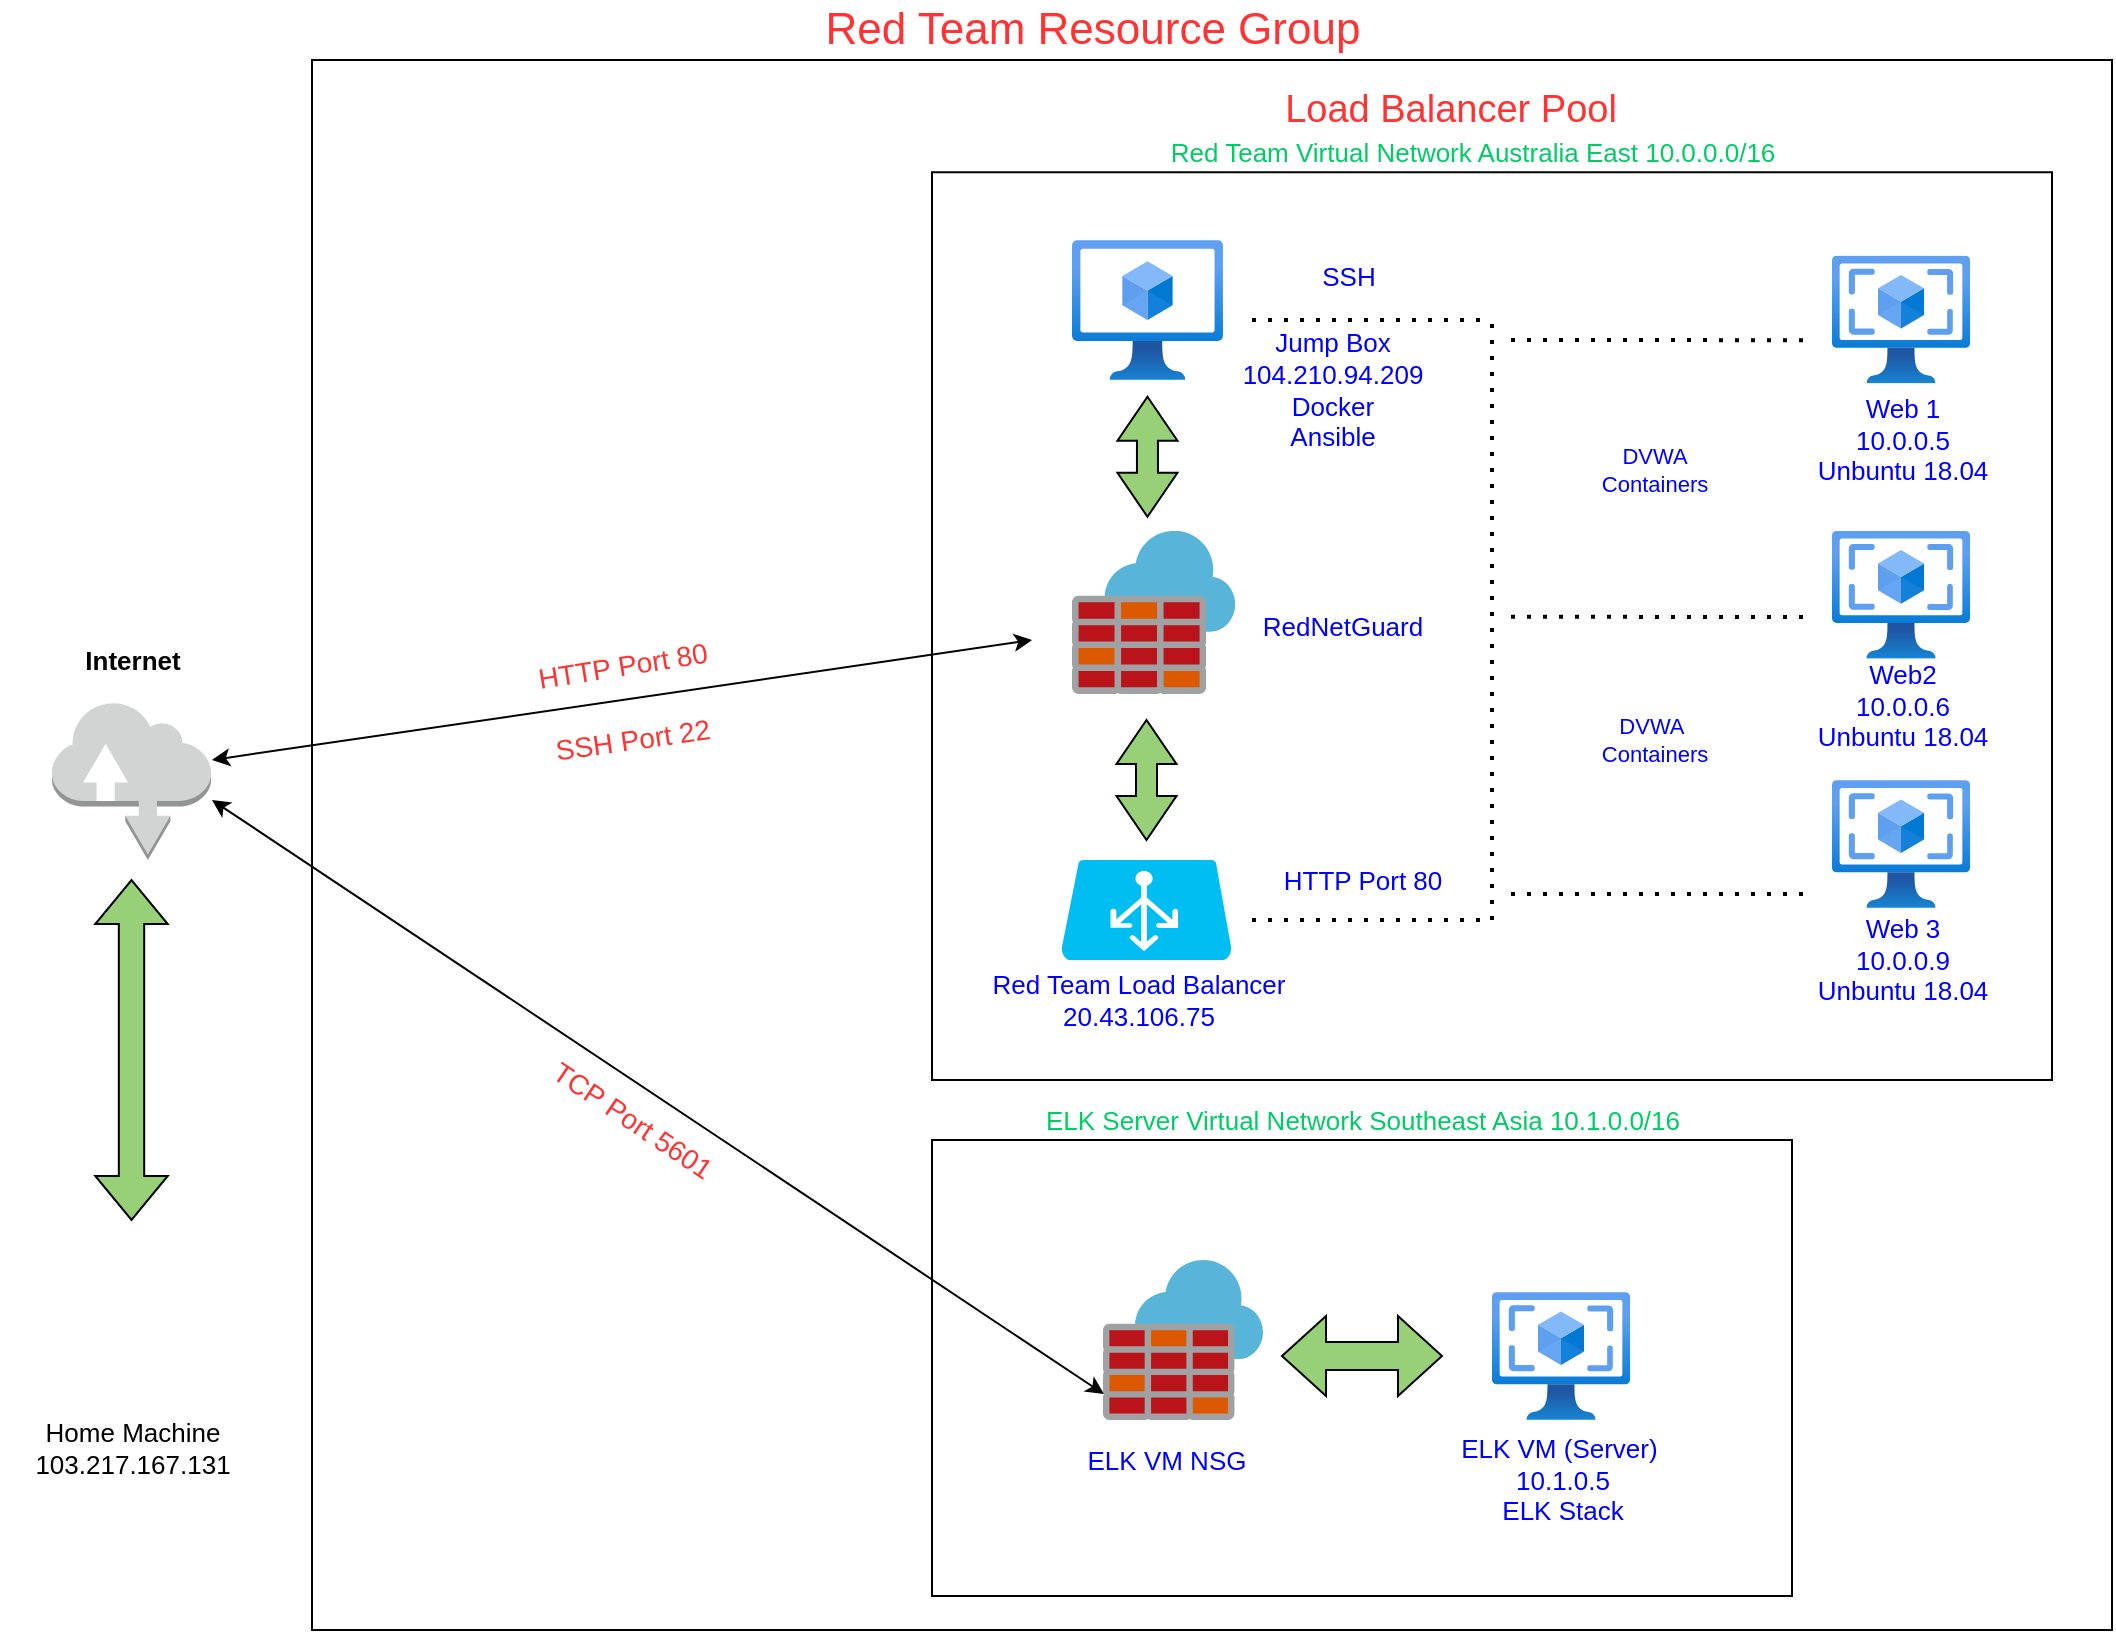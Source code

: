 <mxfile version="14.4.4" type="google"><diagram id="K_TPAGglpkHFmGP4oQJs" name="Page-1"><mxGraphModel dx="946" dy="645" grid="1" gridSize="10" guides="1" tooltips="1" connect="1" arrows="1" fold="1" page="1" pageScale="1" pageWidth="1100" pageHeight="850" math="0" shadow="0"><root><mxCell id="0"/><mxCell id="1" parent="0"/><mxCell id="omlJ0Vw7WKuazikTBxef-4" value="" style="whiteSpace=wrap;html=1;" parent="1" vertex="1"><mxGeometry x="160" y="40" width="900" height="785" as="geometry"/></mxCell><mxCell id="omlJ0Vw7WKuazikTBxef-5" value="" style="whiteSpace=wrap;html=1;" parent="1" vertex="1"><mxGeometry x="470" y="96.13" width="560" height="453.87" as="geometry"/></mxCell><mxCell id="omlJ0Vw7WKuazikTBxef-6" value="" style="whiteSpace=wrap;html=1;" parent="1" vertex="1"><mxGeometry x="470" y="580" width="430" height="228" as="geometry"/></mxCell><mxCell id="omlJ0Vw7WKuazikTBxef-7" value="" style="aspect=fixed;html=1;points=[];align=center;image;fontSize=12;image=img/lib/azure2/compute/OS_Images_Classic.svg;" parent="1" vertex="1"><mxGeometry x="920" y="137.75" width="69" height="64" as="geometry"/></mxCell><mxCell id="omlJ0Vw7WKuazikTBxef-8" value="" style="aspect=fixed;html=1;points=[];align=center;image;fontSize=12;image=img/lib/azure2/compute/OS_Images_Classic.svg;" parent="1" vertex="1"><mxGeometry x="750" y="656" width="69" height="64" as="geometry"/></mxCell><mxCell id="omlJ0Vw7WKuazikTBxef-9" value="" style="aspect=fixed;html=1;points=[];align=center;image;fontSize=12;image=img/lib/azure2/compute/OS_Images_Classic.svg;" parent="1" vertex="1"><mxGeometry x="920" y="275.32" width="69" height="64" as="geometry"/></mxCell><mxCell id="omlJ0Vw7WKuazikTBxef-11" value="" style="aspect=fixed;html=1;points=[];align=center;image;fontSize=12;image=img/lib/azure2/compute/OS_Images_Classic.svg;" parent="1" vertex="1"><mxGeometry x="920" y="400" width="69" height="64" as="geometry"/></mxCell><mxCell id="omlJ0Vw7WKuazikTBxef-12" value="" style="aspect=fixed;html=1;points=[];align=center;image;fontSize=12;image=img/lib/azure2/compute/Virtual_Machines_Classic.svg;" parent="1" vertex="1"><mxGeometry x="540" y="130" width="75.47" height="70" as="geometry"/></mxCell><mxCell id="omlJ0Vw7WKuazikTBxef-13" value="" style="outlineConnect=0;dashed=0;verticalLabelPosition=bottom;verticalAlign=top;align=center;html=1;shape=mxgraph.aws3.internet;fillColor=#D2D3D3;gradientColor=none;" parent="1" vertex="1"><mxGeometry x="30.01" y="360.5" width="79.5" height="79.5" as="geometry"/></mxCell><mxCell id="omlJ0Vw7WKuazikTBxef-14" value="" style="shape=image;html=1;verticalAlign=top;verticalLabelPosition=bottom;labelBackgroundColor=#ffffff;imageAspect=0;aspect=fixed;image=https://cdn0.iconfinder.com/data/icons/devices-42/512/Macbook-128.png" parent="1" vertex="1"><mxGeometry x="4.76" y="615" width="130" height="130" as="geometry"/></mxCell><mxCell id="omlJ0Vw7WKuazikTBxef-15" value="" style="aspect=fixed;html=1;points=[];align=center;image;fontSize=12;image=img/lib/mscae/Azure_Firewall.svg;" parent="1" vertex="1"><mxGeometry x="540" y="275.32" width="81.62" height="81.62" as="geometry"/></mxCell><mxCell id="omlJ0Vw7WKuazikTBxef-16" value="" style="verticalLabelPosition=bottom;html=1;verticalAlign=top;align=center;strokeColor=none;fillColor=#00BEF2;shape=mxgraph.azure.azure_load_balancer;" parent="1" vertex="1"><mxGeometry x="534.5" y="440" width="85.5" height="50" as="geometry"/></mxCell><mxCell id="omlJ0Vw7WKuazikTBxef-18" value="" style="aspect=fixed;html=1;points=[];align=center;image;fontSize=12;image=img/lib/mscae/Azure_Firewall.svg;" parent="1" vertex="1"><mxGeometry x="555.5" y="640" width="80" height="80" as="geometry"/></mxCell><mxCell id="omlJ0Vw7WKuazikTBxef-32" value="" style="html=1;shadow=0;dashed=0;align=center;verticalAlign=middle;shape=mxgraph.arrows2.twoWayArrow;dy=0.65;dx=22;direction=south;fillColor=#97D077;" parent="1" vertex="1"><mxGeometry x="562.73" y="208.38" width="30" height="60" as="geometry"/></mxCell><mxCell id="omlJ0Vw7WKuazikTBxef-34" value="" style="html=1;shadow=0;dashed=0;align=center;verticalAlign=middle;shape=mxgraph.arrows2.twoWayArrow;dy=0.65;dx=22;direction=south;fillColor=#97D077;" parent="1" vertex="1"><mxGeometry x="562.25" y="370" width="30" height="60" as="geometry"/></mxCell><mxCell id="omlJ0Vw7WKuazikTBxef-35" value="" style="html=1;shadow=0;dashed=0;align=center;verticalAlign=middle;shape=mxgraph.arrows2.twoWayArrow;dy=0.65;dx=22;fillColor=#97D077;" parent="1" vertex="1"><mxGeometry x="645" y="668" width="80" height="40" as="geometry"/></mxCell><mxCell id="omlJ0Vw7WKuazikTBxef-36" value="" style="html=1;shadow=0;dashed=0;align=center;verticalAlign=middle;shape=mxgraph.arrows2.twoWayArrow;dy=0.65;dx=22;fillColor=#97D077;direction=south;" parent="1" vertex="1"><mxGeometry x="51.63" y="450" width="36.25" height="170" as="geometry"/></mxCell><mxCell id="omlJ0Vw7WKuazikTBxef-38" value="" style="endArrow=none;dashed=1;html=1;dashPattern=1 3;strokeWidth=2;" parent="1" edge="1"><mxGeometry width="50" height="50" relative="1" as="geometry"><mxPoint x="630" y="170" as="sourcePoint"/><mxPoint x="750" y="170" as="targetPoint"/></mxGeometry></mxCell><mxCell id="omlJ0Vw7WKuazikTBxef-40" value="" style="endArrow=none;dashed=1;html=1;dashPattern=1 3;strokeWidth=2;" parent="1" edge="1"><mxGeometry width="50" height="50" relative="1" as="geometry"><mxPoint x="750" y="470" as="sourcePoint"/><mxPoint x="750" y="170" as="targetPoint"/></mxGeometry></mxCell><mxCell id="omlJ0Vw7WKuazikTBxef-50" value="" style="endArrow=classic;startArrow=classic;html=1;" parent="1" edge="1"><mxGeometry width="50" height="50" relative="1" as="geometry"><mxPoint x="110" y="390" as="sourcePoint"/><mxPoint x="520" y="330" as="targetPoint"/></mxGeometry></mxCell><mxCell id="omlJ0Vw7WKuazikTBxef-51" value="" style="endArrow=classic;startArrow=classic;html=1;entryX=0.006;entryY=0.838;entryDx=0;entryDy=0;entryPerimeter=0;" parent="1" target="omlJ0Vw7WKuazikTBxef-18" edge="1"><mxGeometry width="50" height="50" relative="1" as="geometry"><mxPoint x="110" y="410" as="sourcePoint"/><mxPoint x="320" y="510" as="targetPoint"/></mxGeometry></mxCell><mxCell id="omlJ0Vw7WKuazikTBxef-52" value="Internet" style="text;html=1;resizable=0;autosize=1;align=center;verticalAlign=middle;points=[];fillColor=none;strokeColor=none;rounded=0;fontStyle=1;fontSize=13;" parent="1" vertex="1"><mxGeometry x="39.76" y="330" width="60" height="20" as="geometry"/></mxCell><mxCell id="omlJ0Vw7WKuazikTBxef-53" value="Home Machine&lt;br&gt;103.217.167.131" style="text;html=1;resizable=0;autosize=1;align=center;verticalAlign=middle;points=[];fillColor=none;strokeColor=none;rounded=0;fontSize=13;" parent="1" vertex="1"><mxGeometry x="14.76" y="714" width="110" height="40" as="geometry"/></mxCell><mxCell id="omlJ0Vw7WKuazikTBxef-54" value="Red Team Resource Group" style="text;html=1;resizable=0;autosize=1;align=center;verticalAlign=middle;points=[];fillColor=none;strokeColor=none;rounded=0;fontSize=22;fontColor=#FF3333;" parent="1" vertex="1"><mxGeometry x="410" y="10" width="280" height="30" as="geometry"/></mxCell><mxCell id="omlJ0Vw7WKuazikTBxef-57" value="Red Team Load Balancer&lt;br style=&quot;font-size: 13px;&quot;&gt;20.43.106.75" style="text;html=1;resizable=0;autosize=1;align=center;verticalAlign=middle;points=[];fillColor=none;strokeColor=none;rounded=0;fontSize=13;fontColor=#0000FF;" parent="1" vertex="1"><mxGeometry x="493.25" y="490" width="160" height="40" as="geometry"/></mxCell><mxCell id="omlJ0Vw7WKuazikTBxef-60" value="" style="endArrow=none;dashed=1;html=1;dashPattern=1 3;strokeWidth=2;fontSize=14;fontColor=#FF3333;" parent="1" edge="1"><mxGeometry width="50" height="50" relative="1" as="geometry"><mxPoint x="630" y="470" as="sourcePoint"/><mxPoint x="750" y="470" as="targetPoint"/></mxGeometry></mxCell><mxCell id="omlJ0Vw7WKuazikTBxef-61" value="" style="endArrow=none;dashed=1;html=1;dashPattern=1 3;strokeWidth=2;fontSize=14;fontColor=#FF3333;entryX=0.786;entryY=0.185;entryDx=0;entryDy=0;entryPerimeter=0;" parent="1" target="omlJ0Vw7WKuazikTBxef-5" edge="1"><mxGeometry width="50" height="50" relative="1" as="geometry"><mxPoint x="759.5" y="180" as="sourcePoint"/><mxPoint x="809.5" y="130" as="targetPoint"/></mxGeometry></mxCell><mxCell id="omlJ0Vw7WKuazikTBxef-62" value="" style="endArrow=none;dashed=1;html=1;dashPattern=1 3;strokeWidth=2;fontSize=14;fontColor=#FF3333;entryX=0.786;entryY=0.49;entryDx=0;entryDy=0;entryPerimeter=0;" parent="1" target="omlJ0Vw7WKuazikTBxef-5" edge="1"><mxGeometry width="50" height="50" relative="1" as="geometry"><mxPoint x="759.5" y="318.38" as="sourcePoint"/><mxPoint x="809.5" y="268.38" as="targetPoint"/></mxGeometry></mxCell><mxCell id="omlJ0Vw7WKuazikTBxef-63" value="" style="endArrow=none;dashed=1;html=1;dashPattern=1 3;strokeWidth=2;fontSize=14;fontColor=#FF3333;entryX=0.786;entryY=0.795;entryDx=0;entryDy=0;entryPerimeter=0;" parent="1" target="omlJ0Vw7WKuazikTBxef-5" edge="1"><mxGeometry width="50" height="50" relative="1" as="geometry"><mxPoint x="759.5" y="457" as="sourcePoint"/><mxPoint x="809.5" y="407" as="targetPoint"/></mxGeometry></mxCell><mxCell id="omlJ0Vw7WKuazikTBxef-64" value="SSH" style="text;html=1;resizable=0;autosize=1;align=center;verticalAlign=middle;points=[];fillColor=none;strokeColor=none;rounded=0;fontSize=13;fontColor=#0000FF;" parent="1" vertex="1"><mxGeometry x="658.25" y="137.75" width="40" height="20" as="geometry"/></mxCell><mxCell id="omlJ0Vw7WKuazikTBxef-65" value="RedNetGuard&lt;br style=&quot;font-size: 13px;&quot;&gt;" style="text;html=1;resizable=0;autosize=1;align=center;verticalAlign=middle;points=[];fillColor=none;strokeColor=none;rounded=0;fontSize=13;fontColor=#0000FF;" parent="1" vertex="1"><mxGeometry x="625" y="313.07" width="100" height="20" as="geometry"/></mxCell><mxCell id="omlJ0Vw7WKuazikTBxef-66" value="HTTP Port 80" style="text;html=1;resizable=0;autosize=1;align=center;verticalAlign=middle;points=[];fillColor=none;strokeColor=none;rounded=0;fontSize=13;fontColor=#0000FF;" parent="1" vertex="1"><mxGeometry x="640" y="440" width="90" height="20" as="geometry"/></mxCell><mxCell id="omlJ0Vw7WKuazikTBxef-67" value="HTTP Port 80" style="text;html=1;resizable=0;autosize=1;align=center;verticalAlign=middle;points=[];fillColor=none;strokeColor=none;rounded=0;fontSize=14;fontColor=#FF3333;rotation=351;" parent="1" vertex="1"><mxGeometry x="265" y="333.07" width="100" height="20" as="geometry"/></mxCell><mxCell id="omlJ0Vw7WKuazikTBxef-68" value="SSH Port 22" style="text;html=1;resizable=0;autosize=1;align=center;verticalAlign=middle;points=[];fillColor=none;strokeColor=none;rounded=0;fontSize=14;fontColor=#FF3333;rotation=352;" parent="1" vertex="1"><mxGeometry x="275" y="370" width="90" height="20" as="geometry"/></mxCell><mxCell id="omlJ0Vw7WKuazikTBxef-69" value="Load Balancer Pool" style="text;html=1;resizable=0;autosize=1;align=center;verticalAlign=middle;points=[];fillColor=none;strokeColor=none;rounded=0;fontSize=19;fontColor=#FF3333;" parent="1" vertex="1"><mxGeometry x="639" y="50" width="180" height="30" as="geometry"/></mxCell><mxCell id="omlJ0Vw7WKuazikTBxef-71" value="TCP Port 5601" style="text;html=1;resizable=0;autosize=1;align=center;verticalAlign=middle;points=[];fillColor=none;strokeColor=none;rounded=0;fontSize=14;fontColor=#FF3333;rotation=34;" parent="1" vertex="1"><mxGeometry x="265" y="560" width="110" height="20" as="geometry"/></mxCell><mxCell id="omlJ0Vw7WKuazikTBxef-72" value="ELK VM NSG" style="text;html=1;resizable=0;autosize=1;align=center;verticalAlign=middle;points=[];fillColor=none;strokeColor=none;rounded=0;fontSize=13;fontColor=#0000FF;" parent="1" vertex="1"><mxGeometry x="542.25" y="730" width="90" height="20" as="geometry"/></mxCell><mxCell id="omlJ0Vw7WKuazikTBxef-73" value="ELK VM (Server)&amp;nbsp;&lt;br style=&quot;font-size: 13px;&quot;&gt;10.1.0.5&lt;br style=&quot;font-size: 13px;&quot;&gt;ELK Stack" style="text;html=1;resizable=0;autosize=1;align=center;verticalAlign=middle;points=[];fillColor=none;strokeColor=none;rounded=0;fontSize=13;fontColor=#0000FF;" parent="1" vertex="1"><mxGeometry x="724.5" y="725" width="120" height="50" as="geometry"/></mxCell><mxCell id="omlJ0Vw7WKuazikTBxef-76" value="Jump Box&lt;br style=&quot;font-size: 13px;&quot;&gt;104.210.94.209&lt;br style=&quot;font-size: 13px;&quot;&gt;Docker&lt;br style=&quot;font-size: 13px;&quot;&gt;Ansible" style="text;html=1;resizable=0;autosize=1;align=center;verticalAlign=middle;points=[];fillColor=none;strokeColor=none;rounded=0;fontSize=13;fontColor=#0000FF;" parent="1" vertex="1"><mxGeometry x="615" y="170" width="110" height="70" as="geometry"/></mxCell><mxCell id="omlJ0Vw7WKuazikTBxef-77" value="Web 1&lt;br style=&quot;font-size: 13px;&quot;&gt;10.0.0.5&lt;br style=&quot;font-size: 13px;&quot;&gt;Unbuntu 18.04" style="text;html=1;resizable=0;autosize=1;align=center;verticalAlign=middle;points=[];fillColor=none;strokeColor=none;rounded=0;fontSize=13;fontColor=#0000FF;" parent="1" vertex="1"><mxGeometry x="904.5" y="205" width="100" height="50" as="geometry"/></mxCell><mxCell id="omlJ0Vw7WKuazikTBxef-78" value="Web2&lt;br style=&quot;font-size: 13px;&quot;&gt;10.0.0.6&lt;br style=&quot;font-size: 13px;&quot;&gt;Unbuntu 18.04" style="text;html=1;resizable=0;autosize=1;align=center;verticalAlign=middle;points=[];fillColor=none;strokeColor=none;rounded=0;fontSize=13;fontColor=#0000FF;" parent="1" vertex="1"><mxGeometry x="904.5" y="338.07" width="100" height="50" as="geometry"/></mxCell><mxCell id="omlJ0Vw7WKuazikTBxef-79" value="Web 3&lt;br style=&quot;font-size: 13px;&quot;&gt;10.0.0.9&lt;br style=&quot;font-size: 13px;&quot;&gt;Unbuntu 18.04" style="text;html=1;resizable=0;autosize=1;align=center;verticalAlign=middle;points=[];fillColor=none;strokeColor=none;rounded=0;fontSize=13;fontColor=#0000FF;" parent="1" vertex="1"><mxGeometry x="905" y="465" width="100" height="50" as="geometry"/></mxCell><mxCell id="omlJ0Vw7WKuazikTBxef-80" value="DVWA&lt;br style=&quot;font-size: 11px;&quot;&gt;Containers" style="text;html=1;resizable=0;autosize=1;align=center;verticalAlign=middle;points=[];fillColor=none;strokeColor=none;rounded=0;fontSize=11;fontColor=#0000FF;" parent="1" vertex="1"><mxGeometry x="795.5" y="230" width="70" height="30" as="geometry"/></mxCell><mxCell id="omlJ0Vw7WKuazikTBxef-81" value="DVWA&amp;nbsp;&lt;br&gt;Containers" style="text;html=1;resizable=0;autosize=1;align=center;verticalAlign=middle;points=[];fillColor=none;strokeColor=none;rounded=0;fontSize=11;fontColor=#0000FF;" parent="1" vertex="1"><mxGeometry x="795.5" y="365" width="70" height="30" as="geometry"/></mxCell><mxCell id="omlJ0Vw7WKuazikTBxef-83" value="Red Team Virtual Network Australia East 10.0.0.0/16" style="text;html=1;resizable=0;autosize=1;align=center;verticalAlign=middle;points=[];fillColor=none;strokeColor=none;rounded=0;fontSize=13;fontColor=#00CC66;" parent="1" vertex="1"><mxGeometry x="580" y="76.13" width="320" height="20" as="geometry"/></mxCell><mxCell id="omlJ0Vw7WKuazikTBxef-84" value="ELK Server Virtual Network Southeast Asia 10.1.0.0/16" style="text;html=1;resizable=0;autosize=1;align=center;verticalAlign=middle;points=[];fillColor=none;strokeColor=none;rounded=0;fontSize=13;fontColor=#00CC66;" parent="1" vertex="1"><mxGeometry x="520" y="560" width="330" height="20" as="geometry"/></mxCell></root></mxGraphModel></diagram></mxfile>